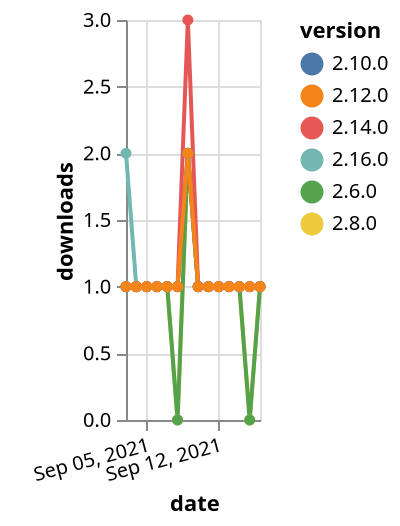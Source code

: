 {"$schema": "https://vega.github.io/schema/vega-lite/v5.json", "description": "A simple bar chart with embedded data.", "data": {"values": [{"date": "2021-09-03", "total": 115, "delta": 2, "version": "2.16.0"}, {"date": "2021-09-04", "total": 116, "delta": 1, "version": "2.16.0"}, {"date": "2021-09-05", "total": 117, "delta": 1, "version": "2.16.0"}, {"date": "2021-09-06", "total": 118, "delta": 1, "version": "2.16.0"}, {"date": "2021-09-07", "total": 119, "delta": 1, "version": "2.16.0"}, {"date": "2021-09-08", "total": 120, "delta": 1, "version": "2.16.0"}, {"date": "2021-09-09", "total": 122, "delta": 2, "version": "2.16.0"}, {"date": "2021-09-10", "total": 123, "delta": 1, "version": "2.16.0"}, {"date": "2021-09-11", "total": 124, "delta": 1, "version": "2.16.0"}, {"date": "2021-09-12", "total": 125, "delta": 1, "version": "2.16.0"}, {"date": "2021-09-13", "total": 126, "delta": 1, "version": "2.16.0"}, {"date": "2021-09-14", "total": 127, "delta": 1, "version": "2.16.0"}, {"date": "2021-09-15", "total": 128, "delta": 1, "version": "2.16.0"}, {"date": "2021-09-16", "total": 129, "delta": 1, "version": "2.16.0"}, {"date": "2021-09-03", "total": 190, "delta": 1, "version": "2.8.0"}, {"date": "2021-09-04", "total": 191, "delta": 1, "version": "2.8.0"}, {"date": "2021-09-05", "total": 192, "delta": 1, "version": "2.8.0"}, {"date": "2021-09-06", "total": 193, "delta": 1, "version": "2.8.0"}, {"date": "2021-09-07", "total": 194, "delta": 1, "version": "2.8.0"}, {"date": "2021-09-08", "total": 194, "delta": 0, "version": "2.8.0"}, {"date": "2021-09-09", "total": 196, "delta": 2, "version": "2.8.0"}, {"date": "2021-09-10", "total": 197, "delta": 1, "version": "2.8.0"}, {"date": "2021-09-11", "total": 198, "delta": 1, "version": "2.8.0"}, {"date": "2021-09-12", "total": 199, "delta": 1, "version": "2.8.0"}, {"date": "2021-09-13", "total": 200, "delta": 1, "version": "2.8.0"}, {"date": "2021-09-14", "total": 201, "delta": 1, "version": "2.8.0"}, {"date": "2021-09-15", "total": 201, "delta": 0, "version": "2.8.0"}, {"date": "2021-09-16", "total": 202, "delta": 1, "version": "2.8.0"}, {"date": "2021-09-03", "total": 243, "delta": 1, "version": "2.6.0"}, {"date": "2021-09-04", "total": 244, "delta": 1, "version": "2.6.0"}, {"date": "2021-09-05", "total": 245, "delta": 1, "version": "2.6.0"}, {"date": "2021-09-06", "total": 246, "delta": 1, "version": "2.6.0"}, {"date": "2021-09-07", "total": 247, "delta": 1, "version": "2.6.0"}, {"date": "2021-09-08", "total": 247, "delta": 0, "version": "2.6.0"}, {"date": "2021-09-09", "total": 249, "delta": 2, "version": "2.6.0"}, {"date": "2021-09-10", "total": 250, "delta": 1, "version": "2.6.0"}, {"date": "2021-09-11", "total": 251, "delta": 1, "version": "2.6.0"}, {"date": "2021-09-12", "total": 252, "delta": 1, "version": "2.6.0"}, {"date": "2021-09-13", "total": 253, "delta": 1, "version": "2.6.0"}, {"date": "2021-09-14", "total": 254, "delta": 1, "version": "2.6.0"}, {"date": "2021-09-15", "total": 254, "delta": 0, "version": "2.6.0"}, {"date": "2021-09-16", "total": 255, "delta": 1, "version": "2.6.0"}, {"date": "2021-09-03", "total": 176, "delta": 1, "version": "2.10.0"}, {"date": "2021-09-04", "total": 177, "delta": 1, "version": "2.10.0"}, {"date": "2021-09-05", "total": 178, "delta": 1, "version": "2.10.0"}, {"date": "2021-09-06", "total": 179, "delta": 1, "version": "2.10.0"}, {"date": "2021-09-07", "total": 180, "delta": 1, "version": "2.10.0"}, {"date": "2021-09-08", "total": 181, "delta": 1, "version": "2.10.0"}, {"date": "2021-09-09", "total": 183, "delta": 2, "version": "2.10.0"}, {"date": "2021-09-10", "total": 184, "delta": 1, "version": "2.10.0"}, {"date": "2021-09-11", "total": 185, "delta": 1, "version": "2.10.0"}, {"date": "2021-09-12", "total": 186, "delta": 1, "version": "2.10.0"}, {"date": "2021-09-13", "total": 187, "delta": 1, "version": "2.10.0"}, {"date": "2021-09-14", "total": 188, "delta": 1, "version": "2.10.0"}, {"date": "2021-09-15", "total": 189, "delta": 1, "version": "2.10.0"}, {"date": "2021-09-16", "total": 190, "delta": 1, "version": "2.10.0"}, {"date": "2021-09-03", "total": 179, "delta": 1, "version": "2.14.0"}, {"date": "2021-09-04", "total": 180, "delta": 1, "version": "2.14.0"}, {"date": "2021-09-05", "total": 181, "delta": 1, "version": "2.14.0"}, {"date": "2021-09-06", "total": 182, "delta": 1, "version": "2.14.0"}, {"date": "2021-09-07", "total": 183, "delta": 1, "version": "2.14.0"}, {"date": "2021-09-08", "total": 184, "delta": 1, "version": "2.14.0"}, {"date": "2021-09-09", "total": 187, "delta": 3, "version": "2.14.0"}, {"date": "2021-09-10", "total": 188, "delta": 1, "version": "2.14.0"}, {"date": "2021-09-11", "total": 189, "delta": 1, "version": "2.14.0"}, {"date": "2021-09-12", "total": 190, "delta": 1, "version": "2.14.0"}, {"date": "2021-09-13", "total": 191, "delta": 1, "version": "2.14.0"}, {"date": "2021-09-14", "total": 192, "delta": 1, "version": "2.14.0"}, {"date": "2021-09-15", "total": 193, "delta": 1, "version": "2.14.0"}, {"date": "2021-09-16", "total": 194, "delta": 1, "version": "2.14.0"}, {"date": "2021-09-03", "total": 155, "delta": 1, "version": "2.12.0"}, {"date": "2021-09-04", "total": 156, "delta": 1, "version": "2.12.0"}, {"date": "2021-09-05", "total": 157, "delta": 1, "version": "2.12.0"}, {"date": "2021-09-06", "total": 158, "delta": 1, "version": "2.12.0"}, {"date": "2021-09-07", "total": 159, "delta": 1, "version": "2.12.0"}, {"date": "2021-09-08", "total": 160, "delta": 1, "version": "2.12.0"}, {"date": "2021-09-09", "total": 162, "delta": 2, "version": "2.12.0"}, {"date": "2021-09-10", "total": 163, "delta": 1, "version": "2.12.0"}, {"date": "2021-09-11", "total": 164, "delta": 1, "version": "2.12.0"}, {"date": "2021-09-12", "total": 165, "delta": 1, "version": "2.12.0"}, {"date": "2021-09-13", "total": 166, "delta": 1, "version": "2.12.0"}, {"date": "2021-09-14", "total": 167, "delta": 1, "version": "2.12.0"}, {"date": "2021-09-15", "total": 168, "delta": 1, "version": "2.12.0"}, {"date": "2021-09-16", "total": 169, "delta": 1, "version": "2.12.0"}]}, "width": "container", "mark": {"type": "line", "point": {"filled": true}}, "encoding": {"x": {"field": "date", "type": "temporal", "timeUnit": "yearmonthdate", "title": "date", "axis": {"labelAngle": -15}}, "y": {"field": "delta", "type": "quantitative", "title": "downloads"}, "color": {"field": "version", "type": "nominal"}, "tooltip": {"field": "delta"}}}